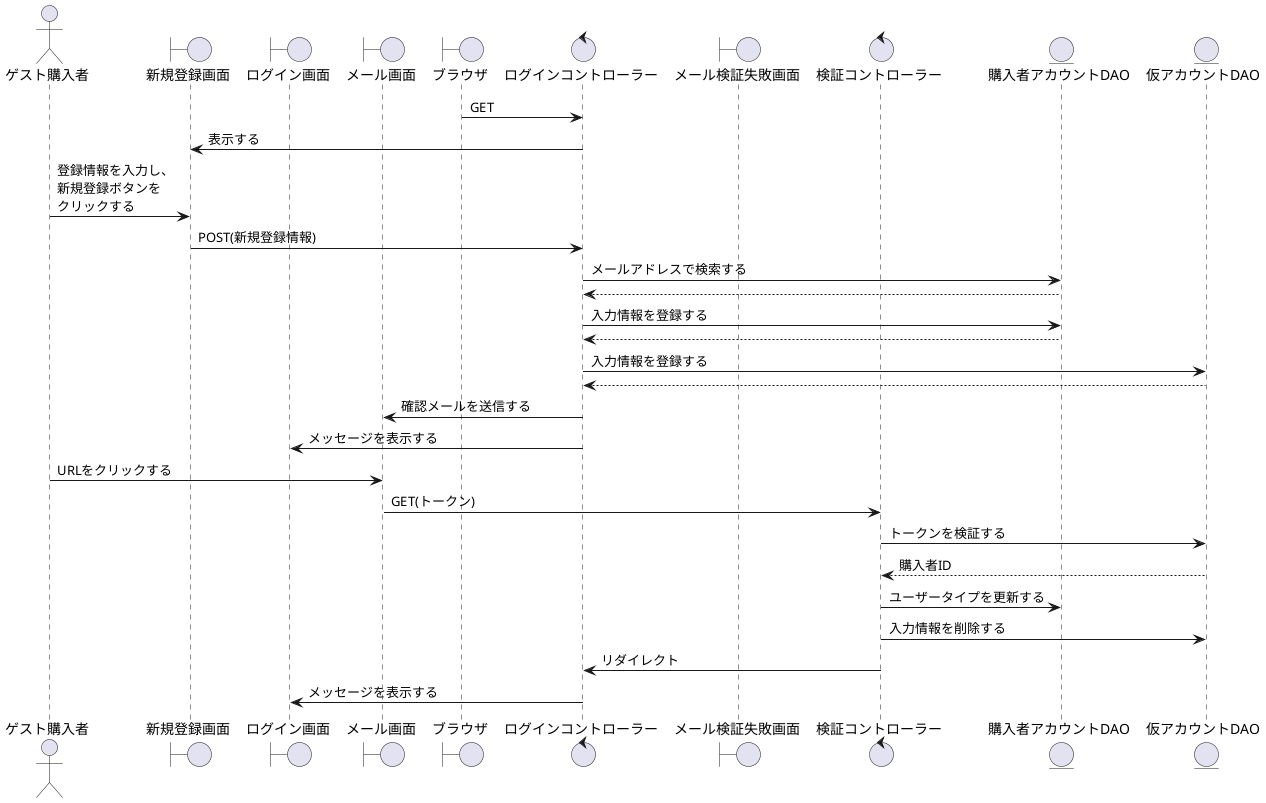 @startuml 新規登録

actor    "ゲスト購入者" as account
boundary "新規登録画面" as new_registration
boundary "ログイン画面" as login
boundary "メール画面" as mail
boundary "ブラウザ" as brz
control  "ログインコントローラー" as login_c
boundary "メール検証失敗画面" as mail_fail
control  "検証コントローラー" as verification_c
entity   "購入者アカウントDAO" as account_db
entity   "仮アカウントDAO" as account_db_provisional


'------------------------------------------------------------------------------------

brz -> login_c : GET
new_registration <- login_c : 表示する
account -> new_registration: 登録情報を入力し、\n新規登録ボタンを\nクリックする
new_registration-> login_c: POST(新規登録情報)
login_c -> account_db: メールアドレスで検索する
login_c <-- account_db
login_c -> account_db : 入力情報を登録する
account_db-->login_c
login_c -> account_db_provisional : 入力情報を登録する
account_db_provisional-->login_c
login_c -> mail : 確認メールを送信する
login_c -> login : メッセージを表示する
account -> mail : URLをクリックする
mail -> verification_c : GET(トークン)
verification_c -> account_db_provisional : トークンを検証する
verification_c <-- account_db_provisional : 購入者ID
verification_c -> account_db : ユーザータイプを更新する
verification_c -> account_db_provisional : 入力情報を削除する
verification_c -> login_c : リダイレクト
login <- login_c : メッセージを表示する

@enduml